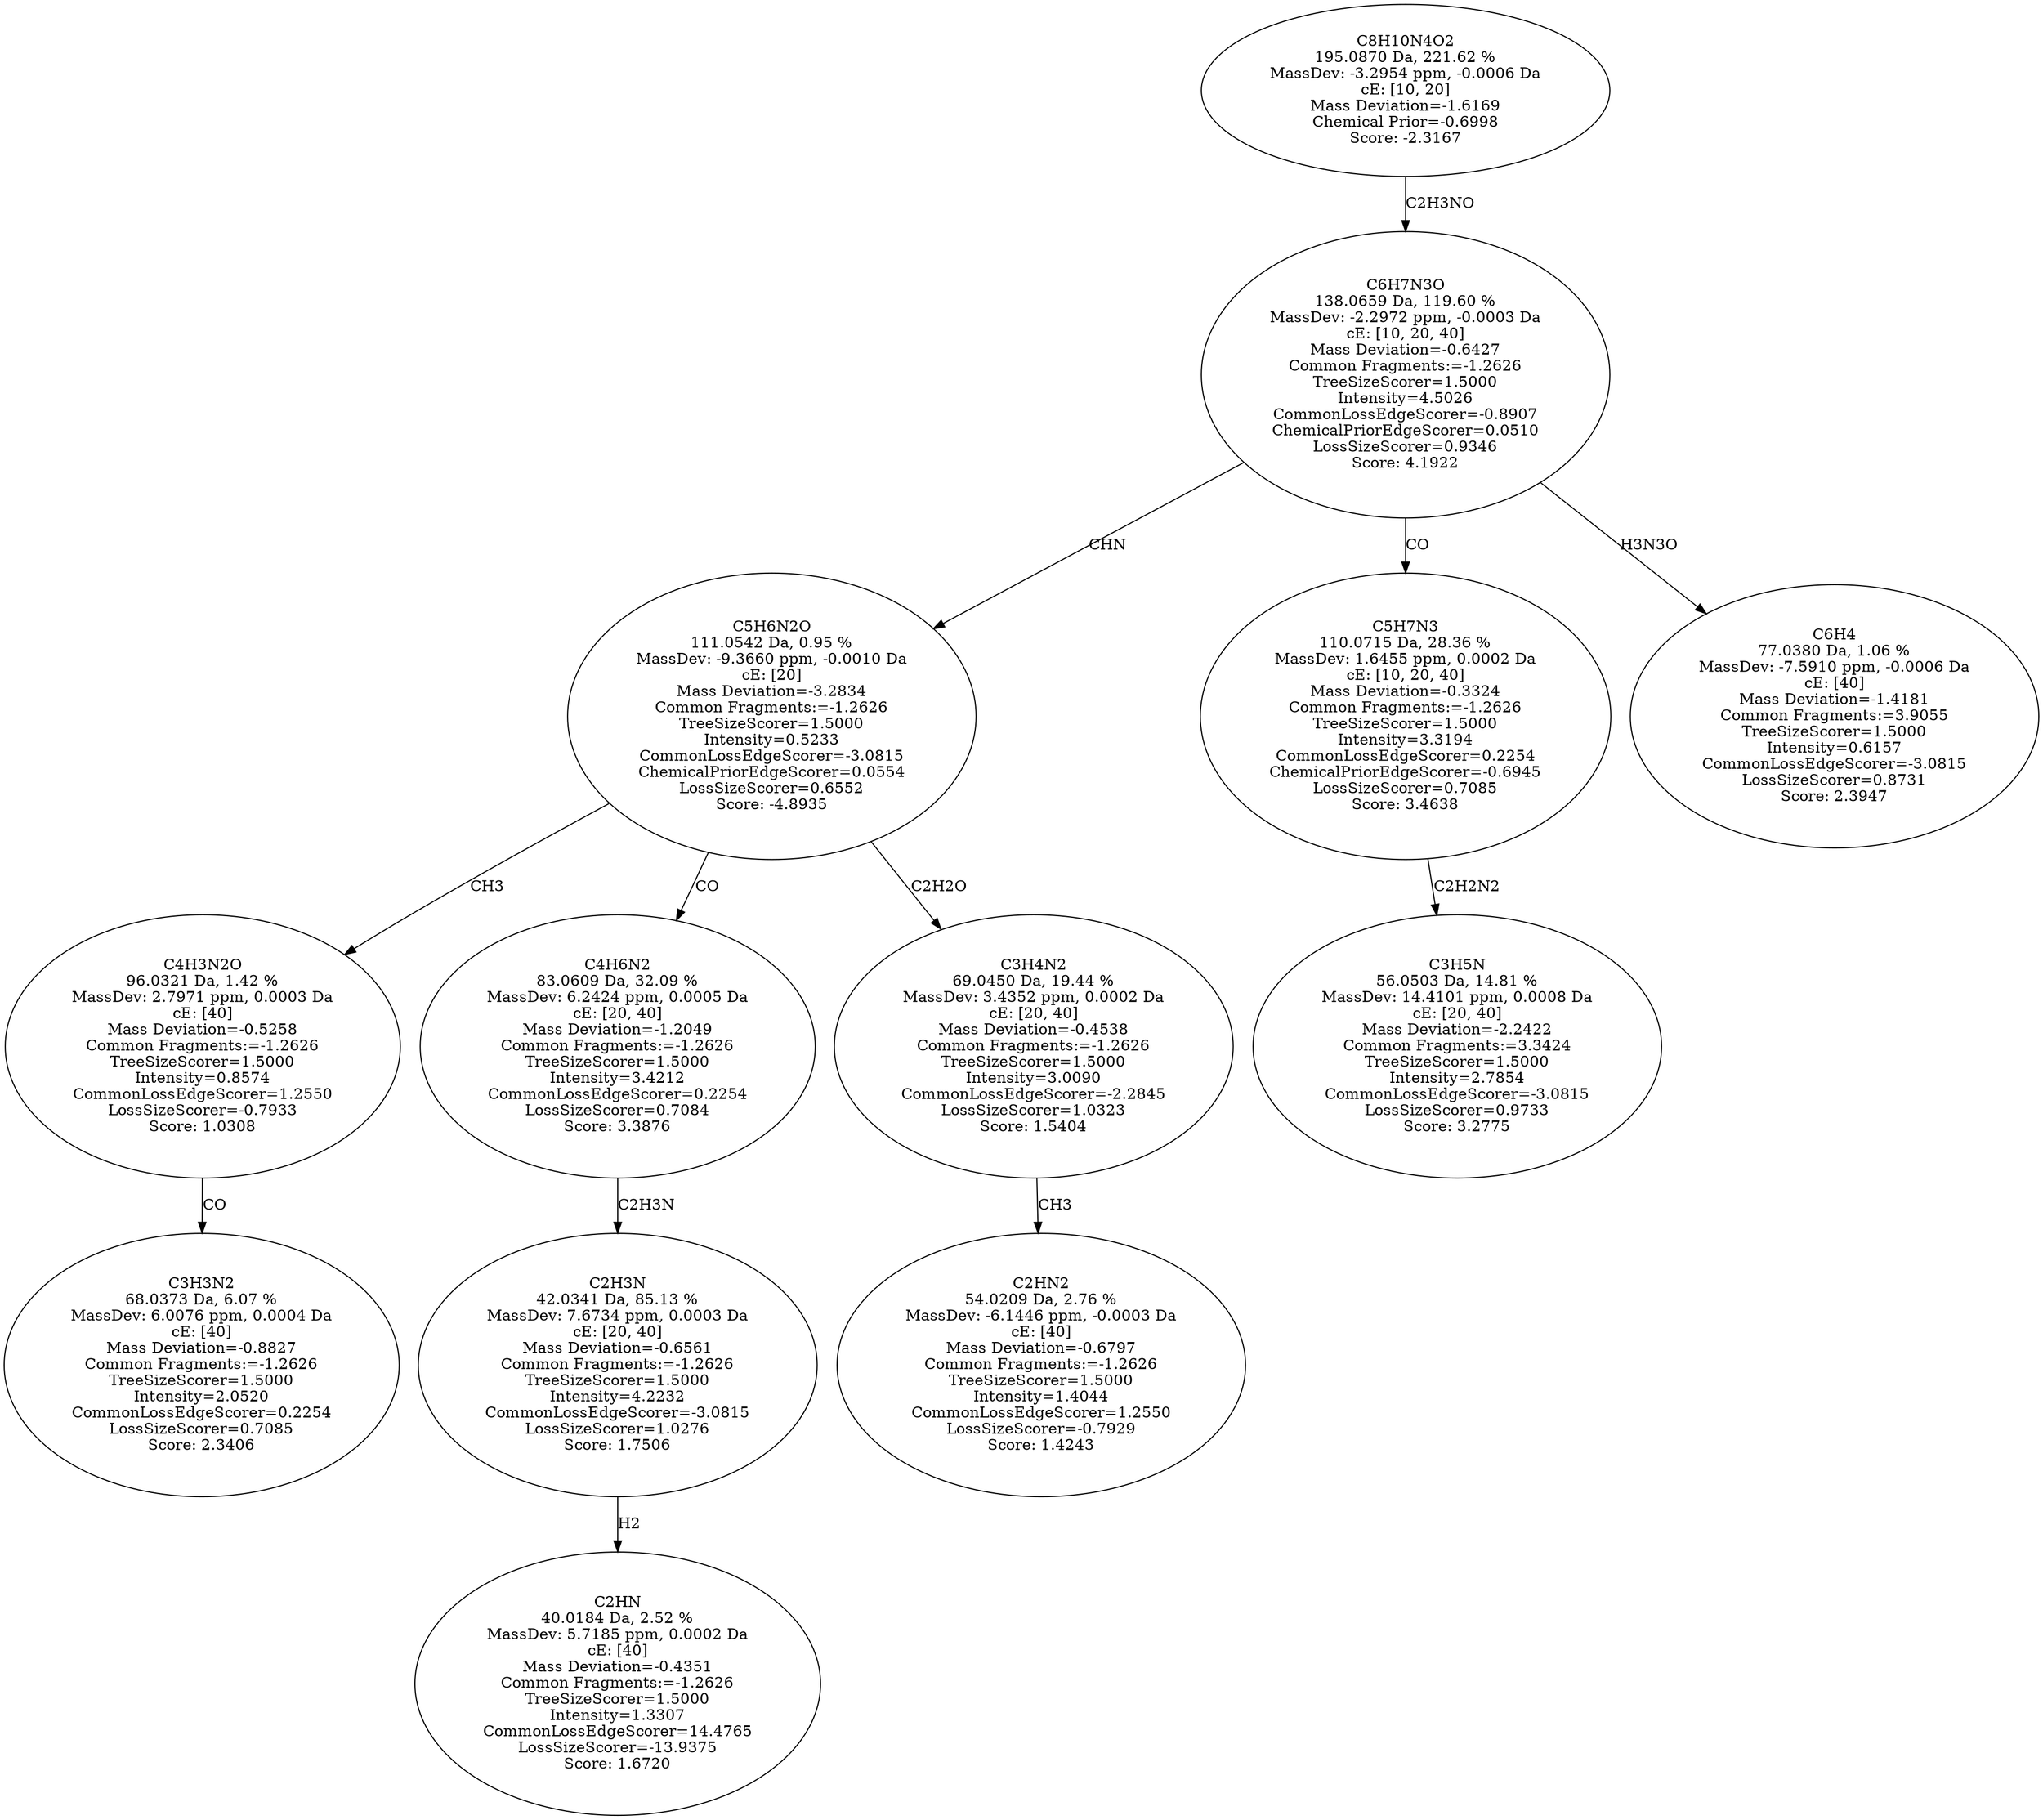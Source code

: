 strict digraph {
v1 [label="C3H3N2\n68.0373 Da, 6.07 %\nMassDev: 6.0076 ppm, 0.0004 Da\ncE: [40]\nMass Deviation=-0.8827\nCommon Fragments:=-1.2626\nTreeSizeScorer=1.5000\nIntensity=2.0520\nCommonLossEdgeScorer=0.2254\nLossSizeScorer=0.7085\nScore: 2.3406"];
v2 [label="C4H3N2O\n96.0321 Da, 1.42 %\nMassDev: 2.7971 ppm, 0.0003 Da\ncE: [40]\nMass Deviation=-0.5258\nCommon Fragments:=-1.2626\nTreeSizeScorer=1.5000\nIntensity=0.8574\nCommonLossEdgeScorer=1.2550\nLossSizeScorer=-0.7933\nScore: 1.0308"];
v3 [label="C2HN\n40.0184 Da, 2.52 %\nMassDev: 5.7185 ppm, 0.0002 Da\ncE: [40]\nMass Deviation=-0.4351\nCommon Fragments:=-1.2626\nTreeSizeScorer=1.5000\nIntensity=1.3307\nCommonLossEdgeScorer=14.4765\nLossSizeScorer=-13.9375\nScore: 1.6720"];
v4 [label="C2H3N\n42.0341 Da, 85.13 %\nMassDev: 7.6734 ppm, 0.0003 Da\ncE: [20, 40]\nMass Deviation=-0.6561\nCommon Fragments:=-1.2626\nTreeSizeScorer=1.5000\nIntensity=4.2232\nCommonLossEdgeScorer=-3.0815\nLossSizeScorer=1.0276\nScore: 1.7506"];
v5 [label="C4H6N2\n83.0609 Da, 32.09 %\nMassDev: 6.2424 ppm, 0.0005 Da\ncE: [20, 40]\nMass Deviation=-1.2049\nCommon Fragments:=-1.2626\nTreeSizeScorer=1.5000\nIntensity=3.4212\nCommonLossEdgeScorer=0.2254\nLossSizeScorer=0.7084\nScore: 3.3876"];
v6 [label="C2HN2\n54.0209 Da, 2.76 %\nMassDev: -6.1446 ppm, -0.0003 Da\ncE: [40]\nMass Deviation=-0.6797\nCommon Fragments:=-1.2626\nTreeSizeScorer=1.5000\nIntensity=1.4044\nCommonLossEdgeScorer=1.2550\nLossSizeScorer=-0.7929\nScore: 1.4243"];
v7 [label="C3H4N2\n69.0450 Da, 19.44 %\nMassDev: 3.4352 ppm, 0.0002 Da\ncE: [20, 40]\nMass Deviation=-0.4538\nCommon Fragments:=-1.2626\nTreeSizeScorer=1.5000\nIntensity=3.0090\nCommonLossEdgeScorer=-2.2845\nLossSizeScorer=1.0323\nScore: 1.5404"];
v8 [label="C5H6N2O\n111.0542 Da, 0.95 %\nMassDev: -9.3660 ppm, -0.0010 Da\ncE: [20]\nMass Deviation=-3.2834\nCommon Fragments:=-1.2626\nTreeSizeScorer=1.5000\nIntensity=0.5233\nCommonLossEdgeScorer=-3.0815\nChemicalPriorEdgeScorer=0.0554\nLossSizeScorer=0.6552\nScore: -4.8935"];
v9 [label="C3H5N\n56.0503 Da, 14.81 %\nMassDev: 14.4101 ppm, 0.0008 Da\ncE: [20, 40]\nMass Deviation=-2.2422\nCommon Fragments:=3.3424\nTreeSizeScorer=1.5000\nIntensity=2.7854\nCommonLossEdgeScorer=-3.0815\nLossSizeScorer=0.9733\nScore: 3.2775"];
v10 [label="C5H7N3\n110.0715 Da, 28.36 %\nMassDev: 1.6455 ppm, 0.0002 Da\ncE: [10, 20, 40]\nMass Deviation=-0.3324\nCommon Fragments:=-1.2626\nTreeSizeScorer=1.5000\nIntensity=3.3194\nCommonLossEdgeScorer=0.2254\nChemicalPriorEdgeScorer=-0.6945\nLossSizeScorer=0.7085\nScore: 3.4638"];
v11 [label="C6H4\n77.0380 Da, 1.06 %\nMassDev: -7.5910 ppm, -0.0006 Da\ncE: [40]\nMass Deviation=-1.4181\nCommon Fragments:=3.9055\nTreeSizeScorer=1.5000\nIntensity=0.6157\nCommonLossEdgeScorer=-3.0815\nLossSizeScorer=0.8731\nScore: 2.3947"];
v12 [label="C6H7N3O\n138.0659 Da, 119.60 %\nMassDev: -2.2972 ppm, -0.0003 Da\ncE: [10, 20, 40]\nMass Deviation=-0.6427\nCommon Fragments:=-1.2626\nTreeSizeScorer=1.5000\nIntensity=4.5026\nCommonLossEdgeScorer=-0.8907\nChemicalPriorEdgeScorer=0.0510\nLossSizeScorer=0.9346\nScore: 4.1922"];
v13 [label="C8H10N4O2\n195.0870 Da, 221.62 %\nMassDev: -3.2954 ppm, -0.0006 Da\ncE: [10, 20]\nMass Deviation=-1.6169\nChemical Prior=-0.6998\nScore: -2.3167"];
v2 -> v1 [label="CO"];
v8 -> v2 [label="CH3"];
v4 -> v3 [label="H2"];
v5 -> v4 [label="C2H3N"];
v8 -> v5 [label="CO"];
v7 -> v6 [label="CH3"];
v8 -> v7 [label="C2H2O"];
v12 -> v8 [label="CHN"];
v10 -> v9 [label="C2H2N2"];
v12 -> v10 [label="CO"];
v12 -> v11 [label="H3N3O"];
v13 -> v12 [label="C2H3NO"];
}